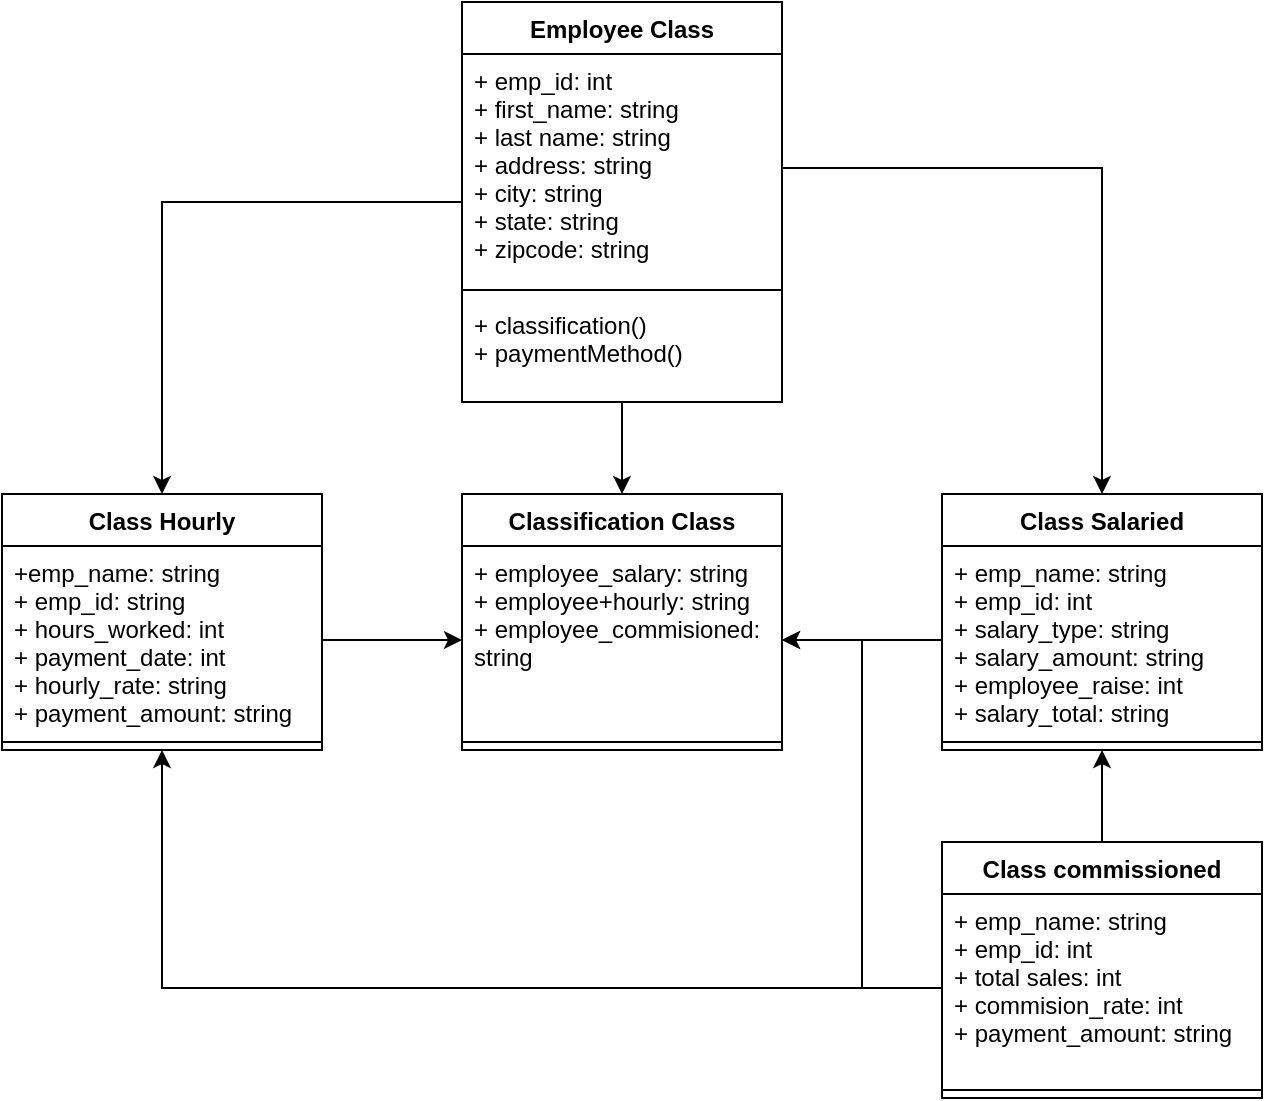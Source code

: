 <mxfile version="12.1.3" pages="1"><diagram id="VP83YFC5K3RNnqvq5-lT" name="Page-1"><mxGraphModel dx="743" dy="1025" grid="1" gridSize="10" guides="1" tooltips="1" connect="1" arrows="1" fold="1" page="1" pageScale="1" pageWidth="850" pageHeight="1100" math="0" shadow="0"><root><mxCell id="0"/><mxCell id="1" parent="0"/><mxCell id="4_rvL52nQbAvAp1ALk_5-40" style="edgeStyle=orthogonalEdgeStyle;rounded=0;orthogonalLoop=1;jettySize=auto;html=1;entryX=0.5;entryY=0;entryDx=0;entryDy=0;" edge="1" parent="1" source="4_rvL52nQbAvAp1ALk_5-2" target="4_rvL52nQbAvAp1ALk_5-22"><mxGeometry relative="1" as="geometry"/></mxCell><mxCell id="4_rvL52nQbAvAp1ALk_5-42" style="edgeStyle=orthogonalEdgeStyle;rounded=0;orthogonalLoop=1;jettySize=auto;html=1;entryX=0.5;entryY=0;entryDx=0;entryDy=0;" edge="1" parent="1" source="4_rvL52nQbAvAp1ALk_5-2" target="4_rvL52nQbAvAp1ALk_5-18"><mxGeometry relative="1" as="geometry"/></mxCell><mxCell id="4_rvL52nQbAvAp1ALk_5-2" value="Employee Class" style="swimlane;fontStyle=1;align=center;verticalAlign=top;childLayout=stackLayout;horizontal=1;startSize=26;horizontalStack=0;resizeParent=1;resizeParentMax=0;resizeLast=0;collapsible=1;marginBottom=0;" vertex="1" parent="1"><mxGeometry x="350" y="20" width="160" height="200" as="geometry"/></mxCell><mxCell id="4_rvL52nQbAvAp1ALk_5-3" value="+ emp_id: int&#10;+ first_name: string&#10;+ last name: string&#10;+ address: string&#10;+ city: string&#10;+ state: string&#10;+ zipcode: string&#10;" style="text;strokeColor=none;fillColor=none;align=left;verticalAlign=top;spacingLeft=4;spacingRight=4;overflow=hidden;rotatable=0;points=[[0,0.5],[1,0.5]];portConstraint=eastwest;" vertex="1" parent="4_rvL52nQbAvAp1ALk_5-2"><mxGeometry y="26" width="160" height="114" as="geometry"/></mxCell><mxCell id="4_rvL52nQbAvAp1ALk_5-4" value="" style="line;strokeWidth=1;fillColor=none;align=left;verticalAlign=middle;spacingTop=-1;spacingLeft=3;spacingRight=3;rotatable=0;labelPosition=right;points=[];portConstraint=eastwest;" vertex="1" parent="4_rvL52nQbAvAp1ALk_5-2"><mxGeometry y="140" width="160" height="8" as="geometry"/></mxCell><mxCell id="4_rvL52nQbAvAp1ALk_5-5" value="+ classification()&#10;+ paymentMethod()" style="text;strokeColor=none;fillColor=none;align=left;verticalAlign=top;spacingLeft=4;spacingRight=4;overflow=hidden;rotatable=0;points=[[0,0.5],[1,0.5]];portConstraint=eastwest;" vertex="1" parent="4_rvL52nQbAvAp1ALk_5-2"><mxGeometry y="148" width="160" height="52" as="geometry"/></mxCell><mxCell id="4_rvL52nQbAvAp1ALk_5-10" value="Class Salaried" style="swimlane;fontStyle=1;align=center;verticalAlign=top;childLayout=stackLayout;horizontal=1;startSize=26;horizontalStack=0;resizeParent=1;resizeParentMax=0;resizeLast=0;collapsible=1;marginBottom=0;" vertex="1" parent="1"><mxGeometry x="590" y="266" width="160" height="128" as="geometry"/></mxCell><mxCell id="4_rvL52nQbAvAp1ALk_5-11" value="+ emp_name: string&#10;+ emp_id: int&#10;+ salary_type: string&#10;+ salary_amount: string&#10;+ employee_raise: int&#10;+ salary_total: string " style="text;strokeColor=none;fillColor=none;align=left;verticalAlign=top;spacingLeft=4;spacingRight=4;overflow=hidden;rotatable=0;points=[[0,0.5],[1,0.5]];portConstraint=eastwest;" vertex="1" parent="4_rvL52nQbAvAp1ALk_5-10"><mxGeometry y="26" width="160" height="94" as="geometry"/></mxCell><mxCell id="4_rvL52nQbAvAp1ALk_5-12" value="" style="line;strokeWidth=1;fillColor=none;align=left;verticalAlign=middle;spacingTop=-1;spacingLeft=3;spacingRight=3;rotatable=0;labelPosition=right;points=[];portConstraint=eastwest;" vertex="1" parent="4_rvL52nQbAvAp1ALk_5-10"><mxGeometry y="120" width="160" height="8" as="geometry"/></mxCell><mxCell id="4_rvL52nQbAvAp1ALk_5-18" value="Classification Class" style="swimlane;fontStyle=1;align=center;verticalAlign=top;childLayout=stackLayout;horizontal=1;startSize=26;horizontalStack=0;resizeParent=1;resizeParentMax=0;resizeLast=0;collapsible=1;marginBottom=0;" vertex="1" parent="1"><mxGeometry x="350" y="266" width="160" height="128" as="geometry"/></mxCell><mxCell id="4_rvL52nQbAvAp1ALk_5-19" value="+ employee_salary: string&#10;+ employee+hourly: string&#10;+ employee_commisioned:&#10;string" style="text;strokeColor=none;fillColor=none;align=left;verticalAlign=top;spacingLeft=4;spacingRight=4;overflow=hidden;rotatable=0;points=[[0,0.5],[1,0.5]];portConstraint=eastwest;" vertex="1" parent="4_rvL52nQbAvAp1ALk_5-18"><mxGeometry y="26" width="160" height="94" as="geometry"/></mxCell><mxCell id="4_rvL52nQbAvAp1ALk_5-20" value="" style="line;strokeWidth=1;fillColor=none;align=left;verticalAlign=middle;spacingTop=-1;spacingLeft=3;spacingRight=3;rotatable=0;labelPosition=right;points=[];portConstraint=eastwest;" vertex="1" parent="4_rvL52nQbAvAp1ALk_5-18"><mxGeometry y="120" width="160" height="8" as="geometry"/></mxCell><mxCell id="4_rvL52nQbAvAp1ALk_5-22" value="Class Hourly" style="swimlane;fontStyle=1;align=center;verticalAlign=top;childLayout=stackLayout;horizontal=1;startSize=26;horizontalStack=0;resizeParent=1;resizeParentMax=0;resizeLast=0;collapsible=1;marginBottom=0;" vertex="1" parent="1"><mxGeometry x="120" y="266" width="160" height="128" as="geometry"/></mxCell><mxCell id="4_rvL52nQbAvAp1ALk_5-23" value="+emp_name: string&#10;+ emp_id: string&#10;+ hours_worked: int&#10;+ payment_date: int&#10;+ hourly_rate: string&#10;+ payment_amount: string" style="text;strokeColor=none;fillColor=none;align=left;verticalAlign=top;spacingLeft=4;spacingRight=4;overflow=hidden;rotatable=0;points=[[0,0.5],[1,0.5]];portConstraint=eastwest;" vertex="1" parent="4_rvL52nQbAvAp1ALk_5-22"><mxGeometry y="26" width="160" height="94" as="geometry"/></mxCell><mxCell id="4_rvL52nQbAvAp1ALk_5-24" value="" style="line;strokeWidth=1;fillColor=none;align=left;verticalAlign=middle;spacingTop=-1;spacingLeft=3;spacingRight=3;rotatable=0;labelPosition=right;points=[];portConstraint=eastwest;" vertex="1" parent="4_rvL52nQbAvAp1ALk_5-22"><mxGeometry y="120" width="160" height="8" as="geometry"/></mxCell><mxCell id="4_rvL52nQbAvAp1ALk_5-48" style="edgeStyle=orthogonalEdgeStyle;rounded=0;orthogonalLoop=1;jettySize=auto;html=1;exitX=0.5;exitY=0;exitDx=0;exitDy=0;entryX=0.5;entryY=1;entryDx=0;entryDy=0;" edge="1" parent="1" source="4_rvL52nQbAvAp1ALk_5-26" target="4_rvL52nQbAvAp1ALk_5-10"><mxGeometry relative="1" as="geometry"/></mxCell><mxCell id="4_rvL52nQbAvAp1ALk_5-26" value="Class commissioned" style="swimlane;fontStyle=1;align=center;verticalAlign=top;childLayout=stackLayout;horizontal=1;startSize=26;horizontalStack=0;resizeParent=1;resizeParentMax=0;resizeLast=0;collapsible=1;marginBottom=0;" vertex="1" parent="1"><mxGeometry x="590" y="440" width="160" height="128" as="geometry"/></mxCell><mxCell id="4_rvL52nQbAvAp1ALk_5-27" value="+ emp_name: string&#10;+ emp_id: int&#10;+ total sales: int&#10;+ commision_rate: int&#10;+ payment_amount: string" style="text;strokeColor=none;fillColor=none;align=left;verticalAlign=top;spacingLeft=4;spacingRight=4;overflow=hidden;rotatable=0;points=[[0,0.5],[1,0.5]];portConstraint=eastwest;" vertex="1" parent="4_rvL52nQbAvAp1ALk_5-26"><mxGeometry y="26" width="160" height="94" as="geometry"/></mxCell><mxCell id="4_rvL52nQbAvAp1ALk_5-28" value="" style="line;strokeWidth=1;fillColor=none;align=left;verticalAlign=middle;spacingTop=-1;spacingLeft=3;spacingRight=3;rotatable=0;labelPosition=right;points=[];portConstraint=eastwest;" vertex="1" parent="4_rvL52nQbAvAp1ALk_5-26"><mxGeometry y="120" width="160" height="8" as="geometry"/></mxCell><mxCell id="4_rvL52nQbAvAp1ALk_5-41" style="edgeStyle=orthogonalEdgeStyle;rounded=0;orthogonalLoop=1;jettySize=auto;html=1;entryX=0.5;entryY=0;entryDx=0;entryDy=0;" edge="1" parent="1" source="4_rvL52nQbAvAp1ALk_5-3" target="4_rvL52nQbAvAp1ALk_5-10"><mxGeometry relative="1" as="geometry"/></mxCell><mxCell id="4_rvL52nQbAvAp1ALk_5-43" style="edgeStyle=orthogonalEdgeStyle;rounded=0;orthogonalLoop=1;jettySize=auto;html=1;entryX=0;entryY=0.5;entryDx=0;entryDy=0;" edge="1" parent="1" source="4_rvL52nQbAvAp1ALk_5-23" target="4_rvL52nQbAvAp1ALk_5-19"><mxGeometry relative="1" as="geometry"/></mxCell><mxCell id="4_rvL52nQbAvAp1ALk_5-44" style="edgeStyle=orthogonalEdgeStyle;rounded=0;orthogonalLoop=1;jettySize=auto;html=1;entryX=1;entryY=0.5;entryDx=0;entryDy=0;" edge="1" parent="1" source="4_rvL52nQbAvAp1ALk_5-11" target="4_rvL52nQbAvAp1ALk_5-19"><mxGeometry relative="1" as="geometry"/></mxCell><mxCell id="4_rvL52nQbAvAp1ALk_5-47" style="edgeStyle=orthogonalEdgeStyle;rounded=0;orthogonalLoop=1;jettySize=auto;html=1;entryX=1;entryY=0.5;entryDx=0;entryDy=0;" edge="1" parent="1" source="4_rvL52nQbAvAp1ALk_5-27" target="4_rvL52nQbAvAp1ALk_5-19"><mxGeometry relative="1" as="geometry"/></mxCell><mxCell id="4_rvL52nQbAvAp1ALk_5-49" style="edgeStyle=orthogonalEdgeStyle;rounded=0;orthogonalLoop=1;jettySize=auto;html=1;entryX=0.5;entryY=1;entryDx=0;entryDy=0;" edge="1" parent="1" source="4_rvL52nQbAvAp1ALk_5-27" target="4_rvL52nQbAvAp1ALk_5-22"><mxGeometry relative="1" as="geometry"/></mxCell></root></mxGraphModel></diagram></mxfile>